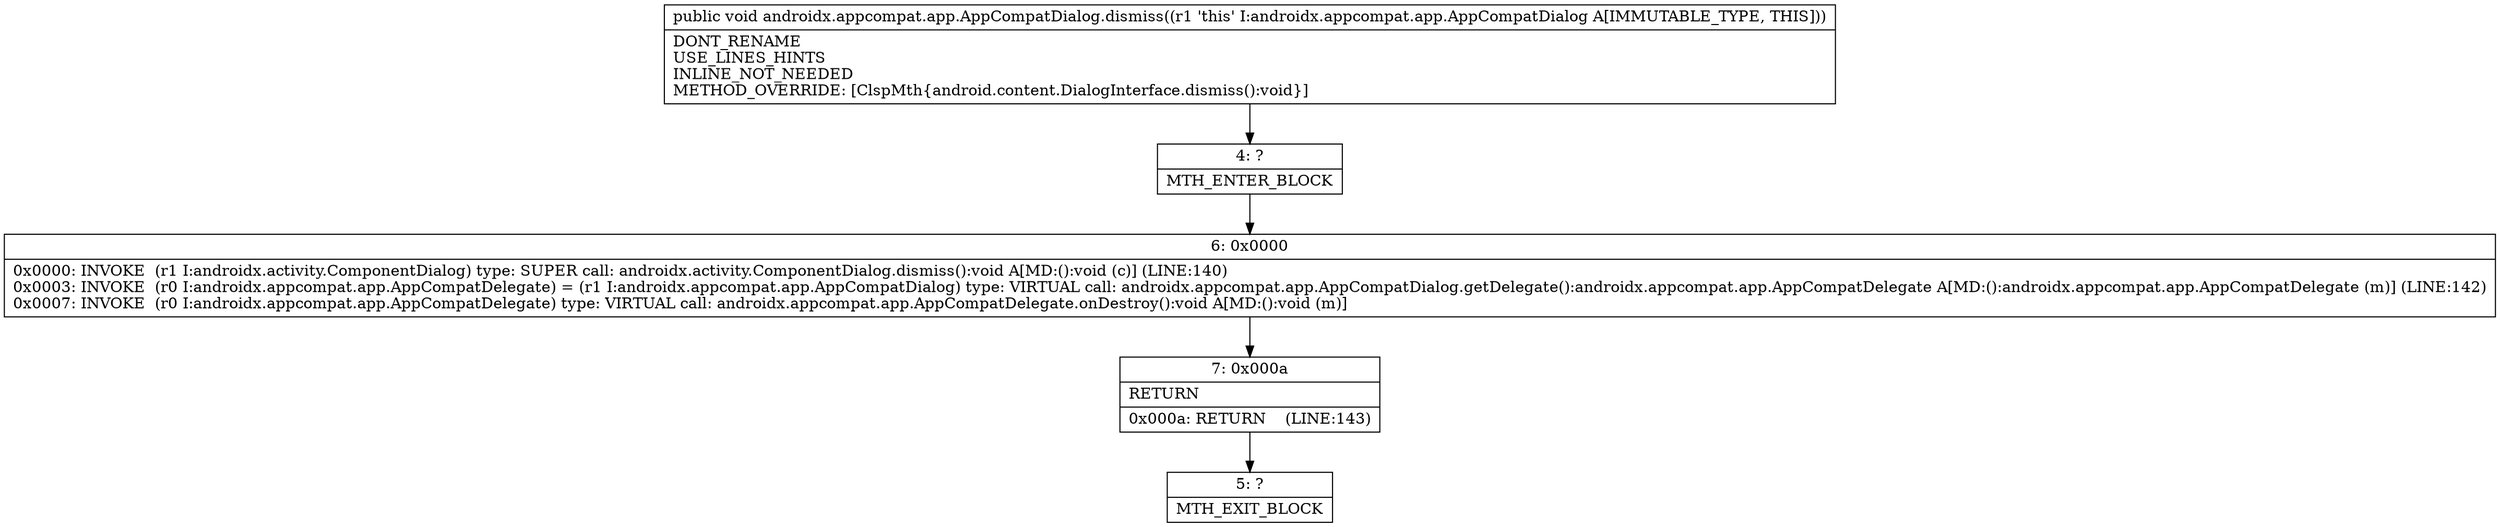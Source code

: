 digraph "CFG forandroidx.appcompat.app.AppCompatDialog.dismiss()V" {
Node_4 [shape=record,label="{4\:\ ?|MTH_ENTER_BLOCK\l}"];
Node_6 [shape=record,label="{6\:\ 0x0000|0x0000: INVOKE  (r1 I:androidx.activity.ComponentDialog) type: SUPER call: androidx.activity.ComponentDialog.dismiss():void A[MD:():void (c)] (LINE:140)\l0x0003: INVOKE  (r0 I:androidx.appcompat.app.AppCompatDelegate) = (r1 I:androidx.appcompat.app.AppCompatDialog) type: VIRTUAL call: androidx.appcompat.app.AppCompatDialog.getDelegate():androidx.appcompat.app.AppCompatDelegate A[MD:():androidx.appcompat.app.AppCompatDelegate (m)] (LINE:142)\l0x0007: INVOKE  (r0 I:androidx.appcompat.app.AppCompatDelegate) type: VIRTUAL call: androidx.appcompat.app.AppCompatDelegate.onDestroy():void A[MD:():void (m)]\l}"];
Node_7 [shape=record,label="{7\:\ 0x000a|RETURN\l|0x000a: RETURN    (LINE:143)\l}"];
Node_5 [shape=record,label="{5\:\ ?|MTH_EXIT_BLOCK\l}"];
MethodNode[shape=record,label="{public void androidx.appcompat.app.AppCompatDialog.dismiss((r1 'this' I:androidx.appcompat.app.AppCompatDialog A[IMMUTABLE_TYPE, THIS]))  | DONT_RENAME\lUSE_LINES_HINTS\lINLINE_NOT_NEEDED\lMETHOD_OVERRIDE: [ClspMth\{android.content.DialogInterface.dismiss():void\}]\l}"];
MethodNode -> Node_4;Node_4 -> Node_6;
Node_6 -> Node_7;
Node_7 -> Node_5;
}

